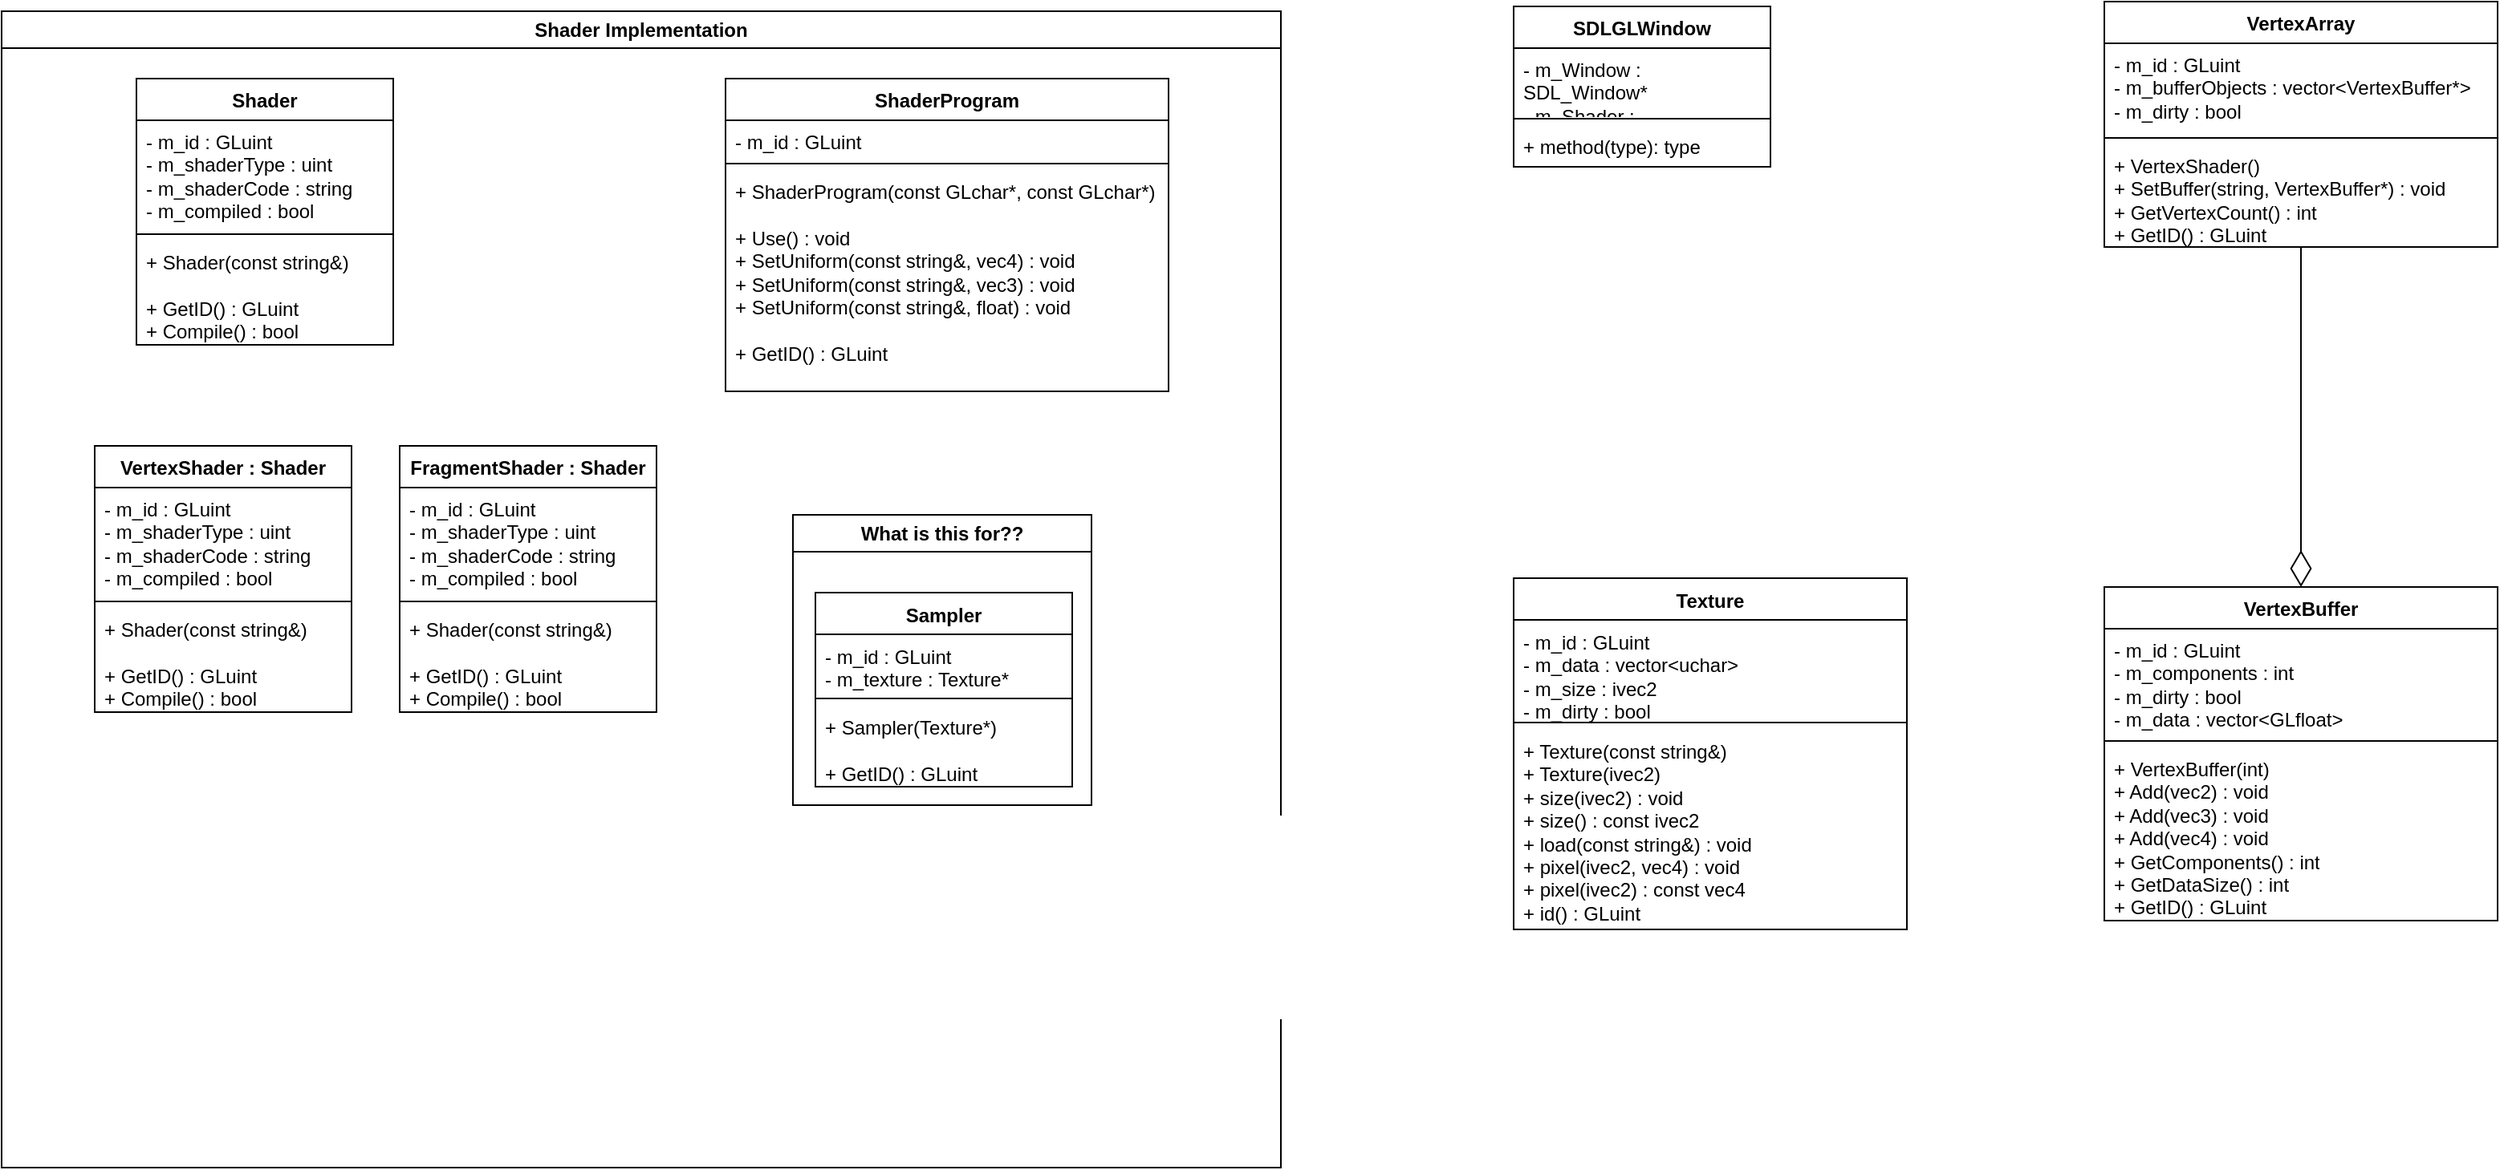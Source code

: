 <mxfile>
    <diagram name="Page-1" id="QG35j7kPHG6dron8eKFu">
        <mxGraphModel dx="2366" dy="671" grid="0" gridSize="10" guides="1" tooltips="1" connect="1" arrows="1" fold="1" page="0" pageScale="1" pageWidth="827" pageHeight="1169" math="0" shadow="0">
            <root>
                <mxCell id="0"/>
                <mxCell id="1" parent="0"/>
                <mxCell id="6eh-BqLAyIL026c5Pfip-1" value="SDLGLWindow" style="swimlane;fontStyle=1;align=center;verticalAlign=top;childLayout=stackLayout;horizontal=1;startSize=26;horizontalStack=0;resizeParent=1;resizeParentMax=0;resizeLast=0;collapsible=1;marginBottom=0;whiteSpace=wrap;html=1;" parent="1" vertex="1">
                    <mxGeometry x="87" y="196" width="160" height="100" as="geometry"/>
                </mxCell>
                <mxCell id="6eh-BqLAyIL026c5Pfip-2" value="- m_Window : SDL_Window*&lt;div&gt;- m_Shader : ShaderProgram&lt;/div&gt;&lt;div&gt;-&amp;nbsp;&lt;/div&gt;" style="text;strokeColor=none;fillColor=none;align=left;verticalAlign=top;spacingLeft=4;spacingRight=4;overflow=hidden;rotatable=0;points=[[0,0.5],[1,0.5]];portConstraint=eastwest;whiteSpace=wrap;html=1;" parent="6eh-BqLAyIL026c5Pfip-1" vertex="1">
                    <mxGeometry y="26" width="160" height="40" as="geometry"/>
                </mxCell>
                <mxCell id="6eh-BqLAyIL026c5Pfip-3" value="" style="line;strokeWidth=1;fillColor=none;align=left;verticalAlign=middle;spacingTop=-1;spacingLeft=3;spacingRight=3;rotatable=0;labelPosition=right;points=[];portConstraint=eastwest;strokeColor=inherit;" parent="6eh-BqLAyIL026c5Pfip-1" vertex="1">
                    <mxGeometry y="66" width="160" height="8" as="geometry"/>
                </mxCell>
                <mxCell id="6eh-BqLAyIL026c5Pfip-4" value="+ method(type): type" style="text;strokeColor=none;fillColor=none;align=left;verticalAlign=top;spacingLeft=4;spacingRight=4;overflow=hidden;rotatable=0;points=[[0,0.5],[1,0.5]];portConstraint=eastwest;whiteSpace=wrap;html=1;" parent="6eh-BqLAyIL026c5Pfip-1" vertex="1">
                    <mxGeometry y="74" width="160" height="26" as="geometry"/>
                </mxCell>
                <mxCell id="6eh-BqLAyIL026c5Pfip-14" style="edgeStyle=orthogonalEdgeStyle;rounded=0;orthogonalLoop=1;jettySize=auto;html=1;endArrow=diamondThin;endFill=0;endSize=20;" parent="1" source="6eh-BqLAyIL026c5Pfip-5" target="6eh-BqLAyIL026c5Pfip-9" edge="1">
                    <mxGeometry relative="1" as="geometry"/>
                </mxCell>
                <mxCell id="6eh-BqLAyIL026c5Pfip-5" value="VertexArray" style="swimlane;fontStyle=1;align=center;verticalAlign=top;childLayout=stackLayout;horizontal=1;startSize=26;horizontalStack=0;resizeParent=1;resizeParentMax=0;resizeLast=0;collapsible=1;marginBottom=0;whiteSpace=wrap;html=1;" parent="1" vertex="1">
                    <mxGeometry x="455" y="193" width="245" height="153" as="geometry"/>
                </mxCell>
                <mxCell id="6eh-BqLAyIL026c5Pfip-6" value="- m_id : GLuint&lt;div&gt;- m_bufferObjects : vector&amp;lt;VertexBuffer*&amp;gt;&lt;/div&gt;&lt;div&gt;- m_dirty : bool&lt;/div&gt;" style="text;strokeColor=none;fillColor=none;align=left;verticalAlign=top;spacingLeft=4;spacingRight=4;overflow=hidden;rotatable=0;points=[[0,0.5],[1,0.5]];portConstraint=eastwest;whiteSpace=wrap;html=1;" parent="6eh-BqLAyIL026c5Pfip-5" vertex="1">
                    <mxGeometry y="26" width="245" height="55" as="geometry"/>
                </mxCell>
                <mxCell id="6eh-BqLAyIL026c5Pfip-7" value="" style="line;strokeWidth=1;fillColor=none;align=left;verticalAlign=middle;spacingTop=-1;spacingLeft=3;spacingRight=3;rotatable=0;labelPosition=right;points=[];portConstraint=eastwest;strokeColor=inherit;" parent="6eh-BqLAyIL026c5Pfip-5" vertex="1">
                    <mxGeometry y="81" width="245" height="8" as="geometry"/>
                </mxCell>
                <mxCell id="6eh-BqLAyIL026c5Pfip-8" value="+ VertexShader()&lt;div&gt;+ SetBuffer(string, VertexBuffer*) : void&lt;/div&gt;&lt;div&gt;+ GetVertexCount() : int&lt;/div&gt;&lt;div&gt;+ GetID() : GLuint&lt;/div&gt;" style="text;strokeColor=none;fillColor=none;align=left;verticalAlign=top;spacingLeft=4;spacingRight=4;overflow=hidden;rotatable=0;points=[[0,0.5],[1,0.5]];portConstraint=eastwest;whiteSpace=wrap;html=1;" parent="6eh-BqLAyIL026c5Pfip-5" vertex="1">
                    <mxGeometry y="89" width="245" height="64" as="geometry"/>
                </mxCell>
                <mxCell id="6eh-BqLAyIL026c5Pfip-9" value="VertexBuffer" style="swimlane;fontStyle=1;align=center;verticalAlign=top;childLayout=stackLayout;horizontal=1;startSize=26;horizontalStack=0;resizeParent=1;resizeParentMax=0;resizeLast=0;collapsible=1;marginBottom=0;whiteSpace=wrap;html=1;" parent="1" vertex="1">
                    <mxGeometry x="455" y="558" width="245" height="208" as="geometry"/>
                </mxCell>
                <mxCell id="6eh-BqLAyIL026c5Pfip-10" value="- m_id : GLuint&lt;div&gt;- m_components : int&lt;/div&gt;&lt;div&gt;- m_dirty : bool&lt;/div&gt;&lt;div&gt;- m_data : vector&amp;lt;GLfloat&amp;gt;&lt;/div&gt;" style="text;strokeColor=none;fillColor=none;align=left;verticalAlign=top;spacingLeft=4;spacingRight=4;overflow=hidden;rotatable=0;points=[[0,0.5],[1,0.5]];portConstraint=eastwest;whiteSpace=wrap;html=1;" parent="6eh-BqLAyIL026c5Pfip-9" vertex="1">
                    <mxGeometry y="26" width="245" height="66" as="geometry"/>
                </mxCell>
                <mxCell id="6eh-BqLAyIL026c5Pfip-11" value="" style="line;strokeWidth=1;fillColor=none;align=left;verticalAlign=middle;spacingTop=-1;spacingLeft=3;spacingRight=3;rotatable=0;labelPosition=right;points=[];portConstraint=eastwest;strokeColor=inherit;" parent="6eh-BqLAyIL026c5Pfip-9" vertex="1">
                    <mxGeometry y="92" width="245" height="8" as="geometry"/>
                </mxCell>
                <mxCell id="6eh-BqLAyIL026c5Pfip-12" value="+ VertexBuffer(int)&lt;div&gt;+ Add(vec2) : void&lt;/div&gt;&lt;div&gt;+ Add(vec3) : void&lt;/div&gt;&lt;div&gt;+ Add(vec4) : void&lt;/div&gt;&lt;div&gt;+ GetComponents() : int&lt;/div&gt;&lt;div&gt;+ GetDataSize() : int&lt;/div&gt;&lt;div&gt;+ GetID() : GLuint&lt;/div&gt;" style="text;strokeColor=none;fillColor=none;align=left;verticalAlign=top;spacingLeft=4;spacingRight=4;overflow=hidden;rotatable=0;points=[[0,0.5],[1,0.5]];portConstraint=eastwest;whiteSpace=wrap;html=1;" parent="6eh-BqLAyIL026c5Pfip-9" vertex="1">
                    <mxGeometry y="100" width="245" height="108" as="geometry"/>
                </mxCell>
                <mxCell id="6eh-BqLAyIL026c5Pfip-15" value="Texture" style="swimlane;fontStyle=1;align=center;verticalAlign=top;childLayout=stackLayout;horizontal=1;startSize=26;horizontalStack=0;resizeParent=1;resizeParentMax=0;resizeLast=0;collapsible=1;marginBottom=0;whiteSpace=wrap;html=1;" parent="1" vertex="1">
                    <mxGeometry x="87" y="552.5" width="245" height="219" as="geometry"/>
                </mxCell>
                <mxCell id="6eh-BqLAyIL026c5Pfip-16" value="- m_id : GLuint&lt;div&gt;- m_data : vector&amp;lt;uchar&amp;gt;&lt;/div&gt;&lt;div&gt;- m_size : ivec2&lt;/div&gt;&lt;div&gt;- m_dirty : bool&lt;/div&gt;" style="text;strokeColor=none;fillColor=none;align=left;verticalAlign=top;spacingLeft=4;spacingRight=4;overflow=hidden;rotatable=0;points=[[0,0.5],[1,0.5]];portConstraint=eastwest;whiteSpace=wrap;html=1;" parent="6eh-BqLAyIL026c5Pfip-15" vertex="1">
                    <mxGeometry y="26" width="245" height="60" as="geometry"/>
                </mxCell>
                <mxCell id="6eh-BqLAyIL026c5Pfip-17" value="" style="line;strokeWidth=1;fillColor=none;align=left;verticalAlign=middle;spacingTop=-1;spacingLeft=3;spacingRight=3;rotatable=0;labelPosition=right;points=[];portConstraint=eastwest;strokeColor=inherit;" parent="6eh-BqLAyIL026c5Pfip-15" vertex="1">
                    <mxGeometry y="86" width="245" height="8" as="geometry"/>
                </mxCell>
                <mxCell id="6eh-BqLAyIL026c5Pfip-18" value="+ Texture(const string&amp;amp;)&lt;div&gt;+ Texture(ivec2)&lt;/div&gt;&lt;div&gt;+ size(ivec2) : void&lt;/div&gt;&lt;div&gt;+ size() : const ivec2&lt;/div&gt;&lt;div&gt;+ load(const string&amp;amp;) : void&lt;/div&gt;&lt;div&gt;+ pixel(ivec2, vec4) : void&lt;/div&gt;&lt;div&gt;+ pixel(ivec2) : const vec4&lt;/div&gt;&lt;div&gt;+ id() : GLuint&lt;/div&gt;" style="text;strokeColor=none;fillColor=none;align=left;verticalAlign=top;spacingLeft=4;spacingRight=4;overflow=hidden;rotatable=0;points=[[0,0.5],[1,0.5]];portConstraint=eastwest;whiteSpace=wrap;html=1;" parent="6eh-BqLAyIL026c5Pfip-15" vertex="1">
                    <mxGeometry y="94" width="245" height="125" as="geometry"/>
                </mxCell>
                <mxCell id="6eh-BqLAyIL026c5Pfip-31" value="Shader Implementation" style="swimlane;whiteSpace=wrap;html=1;" parent="1" vertex="1">
                    <mxGeometry x="-855" y="199" width="797" height="721" as="geometry"/>
                </mxCell>
                <mxCell id="6eh-BqLAyIL026c5Pfip-27" value="Shader" style="swimlane;fontStyle=1;align=center;verticalAlign=top;childLayout=stackLayout;horizontal=1;startSize=26;horizontalStack=0;resizeParent=1;resizeParentMax=0;resizeLast=0;collapsible=1;marginBottom=0;whiteSpace=wrap;html=1;" parent="6eh-BqLAyIL026c5Pfip-31" vertex="1">
                    <mxGeometry x="84" y="42" width="160" height="166" as="geometry"/>
                </mxCell>
                <mxCell id="6eh-BqLAyIL026c5Pfip-28" value="- m_id : GLuint&lt;div&gt;- m_shaderType : uint&lt;br&gt;&lt;div&gt;- m_shaderCode : string&lt;/div&gt;&lt;div&gt;- m_compiled : bool&lt;/div&gt;&lt;/div&gt;" style="text;strokeColor=none;fillColor=none;align=left;verticalAlign=top;spacingLeft=4;spacingRight=4;overflow=hidden;rotatable=0;points=[[0,0.5],[1,0.5]];portConstraint=eastwest;whiteSpace=wrap;html=1;" parent="6eh-BqLAyIL026c5Pfip-27" vertex="1">
                    <mxGeometry y="26" width="160" height="67" as="geometry"/>
                </mxCell>
                <mxCell id="6eh-BqLAyIL026c5Pfip-29" value="" style="line;strokeWidth=1;fillColor=none;align=left;verticalAlign=middle;spacingTop=-1;spacingLeft=3;spacingRight=3;rotatable=0;labelPosition=right;points=[];portConstraint=eastwest;strokeColor=inherit;" parent="6eh-BqLAyIL026c5Pfip-27" vertex="1">
                    <mxGeometry y="93" width="160" height="8" as="geometry"/>
                </mxCell>
                <mxCell id="6eh-BqLAyIL026c5Pfip-30" value="+ Shader(const string&amp;amp;)&lt;div&gt;&lt;br&gt;&lt;/div&gt;&lt;div&gt;+ GetID() : GLuint&lt;/div&gt;&lt;div&gt;+ Compile() : bool&lt;/div&gt;" style="text;strokeColor=none;fillColor=none;align=left;verticalAlign=top;spacingLeft=4;spacingRight=4;overflow=hidden;rotatable=0;points=[[0,0.5],[1,0.5]];portConstraint=eastwest;whiteSpace=wrap;html=1;" parent="6eh-BqLAyIL026c5Pfip-27" vertex="1">
                    <mxGeometry y="101" width="160" height="65" as="geometry"/>
                </mxCell>
                <mxCell id="6eh-BqLAyIL026c5Pfip-19" value="ShaderProgram" style="swimlane;fontStyle=1;align=center;verticalAlign=top;childLayout=stackLayout;horizontal=1;startSize=26;horizontalStack=0;resizeParent=1;resizeParentMax=0;resizeLast=0;collapsible=1;marginBottom=0;whiteSpace=wrap;html=1;" parent="6eh-BqLAyIL026c5Pfip-31" vertex="1">
                    <mxGeometry x="451" y="42" width="276" height="195" as="geometry"/>
                </mxCell>
                <mxCell id="6eh-BqLAyIL026c5Pfip-20" value="- m_id : GLuint" style="text;strokeColor=none;fillColor=none;align=left;verticalAlign=top;spacingLeft=4;spacingRight=4;overflow=hidden;rotatable=0;points=[[0,0.5],[1,0.5]];portConstraint=eastwest;whiteSpace=wrap;html=1;" parent="6eh-BqLAyIL026c5Pfip-19" vertex="1">
                    <mxGeometry y="26" width="276" height="23" as="geometry"/>
                </mxCell>
                <mxCell id="6eh-BqLAyIL026c5Pfip-21" value="" style="line;strokeWidth=1;fillColor=none;align=left;verticalAlign=middle;spacingTop=-1;spacingLeft=3;spacingRight=3;rotatable=0;labelPosition=right;points=[];portConstraint=eastwest;strokeColor=inherit;" parent="6eh-BqLAyIL026c5Pfip-19" vertex="1">
                    <mxGeometry y="49" width="276" height="8" as="geometry"/>
                </mxCell>
                <mxCell id="6eh-BqLAyIL026c5Pfip-22" value="+ ShaderProgram(const GLchar*, const GLchar*)&lt;div&gt;&lt;br&gt;&lt;/div&gt;&lt;div&gt;+ Use() : void&lt;/div&gt;&lt;div&gt;+ SetUniform(const string&amp;amp;, vec4) : void&lt;/div&gt;+ SetUniform(const string&amp;amp;, vec3) : void&lt;div&gt;+ SetUniform(const string&amp;amp;, float) : void&lt;/div&gt;&lt;div&gt;&lt;br&gt;&lt;/div&gt;&lt;div&gt;+ GetID() : GLuint&lt;/div&gt;" style="text;strokeColor=none;fillColor=none;align=left;verticalAlign=top;spacingLeft=4;spacingRight=4;overflow=hidden;rotatable=0;points=[[0,0.5],[1,0.5]];portConstraint=eastwest;whiteSpace=wrap;html=1;" parent="6eh-BqLAyIL026c5Pfip-19" vertex="1">
                    <mxGeometry y="57" width="276" height="138" as="geometry"/>
                </mxCell>
                <mxCell id="6eh-BqLAyIL026c5Pfip-32" value="VertexShader : Shader" style="swimlane;fontStyle=1;align=center;verticalAlign=top;childLayout=stackLayout;horizontal=1;startSize=26;horizontalStack=0;resizeParent=1;resizeParentMax=0;resizeLast=0;collapsible=1;marginBottom=0;whiteSpace=wrap;html=1;" parent="6eh-BqLAyIL026c5Pfip-31" vertex="1">
                    <mxGeometry x="58" y="271" width="160" height="166" as="geometry"/>
                </mxCell>
                <mxCell id="6eh-BqLAyIL026c5Pfip-33" value="- m_id : GLuint&lt;div&gt;- m_shaderType : uint&lt;br&gt;&lt;div&gt;- m_shaderCode : string&lt;/div&gt;&lt;div&gt;- m_compiled : bool&lt;/div&gt;&lt;/div&gt;" style="text;strokeColor=none;fillColor=none;align=left;verticalAlign=top;spacingLeft=4;spacingRight=4;overflow=hidden;rotatable=0;points=[[0,0.5],[1,0.5]];portConstraint=eastwest;whiteSpace=wrap;html=1;" parent="6eh-BqLAyIL026c5Pfip-32" vertex="1">
                    <mxGeometry y="26" width="160" height="67" as="geometry"/>
                </mxCell>
                <mxCell id="6eh-BqLAyIL026c5Pfip-34" value="" style="line;strokeWidth=1;fillColor=none;align=left;verticalAlign=middle;spacingTop=-1;spacingLeft=3;spacingRight=3;rotatable=0;labelPosition=right;points=[];portConstraint=eastwest;strokeColor=inherit;" parent="6eh-BqLAyIL026c5Pfip-32" vertex="1">
                    <mxGeometry y="93" width="160" height="8" as="geometry"/>
                </mxCell>
                <mxCell id="6eh-BqLAyIL026c5Pfip-35" value="+ Shader(const string&amp;amp;)&lt;div&gt;&lt;br&gt;&lt;/div&gt;&lt;div&gt;+ GetID() : GLuint&lt;/div&gt;&lt;div&gt;+ Compile() : bool&lt;/div&gt;" style="text;strokeColor=none;fillColor=none;align=left;verticalAlign=top;spacingLeft=4;spacingRight=4;overflow=hidden;rotatable=0;points=[[0,0.5],[1,0.5]];portConstraint=eastwest;whiteSpace=wrap;html=1;" parent="6eh-BqLAyIL026c5Pfip-32" vertex="1">
                    <mxGeometry y="101" width="160" height="65" as="geometry"/>
                </mxCell>
                <mxCell id="6eh-BqLAyIL026c5Pfip-36" value="FragmentShader : Shader" style="swimlane;fontStyle=1;align=center;verticalAlign=top;childLayout=stackLayout;horizontal=1;startSize=26;horizontalStack=0;resizeParent=1;resizeParentMax=0;resizeLast=0;collapsible=1;marginBottom=0;whiteSpace=wrap;html=1;" parent="6eh-BqLAyIL026c5Pfip-31" vertex="1">
                    <mxGeometry x="248" y="271" width="160" height="166" as="geometry"/>
                </mxCell>
                <mxCell id="6eh-BqLAyIL026c5Pfip-37" value="- m_id : GLuint&lt;div&gt;- m_shaderType : uint&lt;br&gt;&lt;div&gt;- m_shaderCode : string&lt;/div&gt;&lt;div&gt;- m_compiled : bool&lt;/div&gt;&lt;/div&gt;" style="text;strokeColor=none;fillColor=none;align=left;verticalAlign=top;spacingLeft=4;spacingRight=4;overflow=hidden;rotatable=0;points=[[0,0.5],[1,0.5]];portConstraint=eastwest;whiteSpace=wrap;html=1;" parent="6eh-BqLAyIL026c5Pfip-36" vertex="1">
                    <mxGeometry y="26" width="160" height="67" as="geometry"/>
                </mxCell>
                <mxCell id="6eh-BqLAyIL026c5Pfip-38" value="" style="line;strokeWidth=1;fillColor=none;align=left;verticalAlign=middle;spacingTop=-1;spacingLeft=3;spacingRight=3;rotatable=0;labelPosition=right;points=[];portConstraint=eastwest;strokeColor=inherit;" parent="6eh-BqLAyIL026c5Pfip-36" vertex="1">
                    <mxGeometry y="93" width="160" height="8" as="geometry"/>
                </mxCell>
                <mxCell id="6eh-BqLAyIL026c5Pfip-39" value="+ Shader(const string&amp;amp;)&lt;div&gt;&lt;br&gt;&lt;/div&gt;&lt;div&gt;+ GetID() : GLuint&lt;/div&gt;&lt;div&gt;+ Compile() : bool&lt;/div&gt;" style="text;strokeColor=none;fillColor=none;align=left;verticalAlign=top;spacingLeft=4;spacingRight=4;overflow=hidden;rotatable=0;points=[[0,0.5],[1,0.5]];portConstraint=eastwest;whiteSpace=wrap;html=1;" parent="6eh-BqLAyIL026c5Pfip-36" vertex="1">
                    <mxGeometry y="101" width="160" height="65" as="geometry"/>
                </mxCell>
                <mxCell id="6eh-BqLAyIL026c5Pfip-40" value="What is this for??" style="swimlane;whiteSpace=wrap;html=1;" parent="6eh-BqLAyIL026c5Pfip-31" vertex="1">
                    <mxGeometry x="493" y="314" width="186" height="181" as="geometry"/>
                </mxCell>
                <mxCell id="6eh-BqLAyIL026c5Pfip-23" value="Sampler" style="swimlane;fontStyle=1;align=center;verticalAlign=top;childLayout=stackLayout;horizontal=1;startSize=26;horizontalStack=0;resizeParent=1;resizeParentMax=0;resizeLast=0;collapsible=1;marginBottom=0;whiteSpace=wrap;html=1;" parent="6eh-BqLAyIL026c5Pfip-40" vertex="1">
                    <mxGeometry x="14" y="48.5" width="160" height="121" as="geometry"/>
                </mxCell>
                <mxCell id="6eh-BqLAyIL026c5Pfip-24" value="- m_id : GLuint&lt;div&gt;- m_texture : Texture*&lt;/div&gt;" style="text;strokeColor=none;fillColor=none;align=left;verticalAlign=top;spacingLeft=4;spacingRight=4;overflow=hidden;rotatable=0;points=[[0,0.5],[1,0.5]];portConstraint=eastwest;whiteSpace=wrap;html=1;" parent="6eh-BqLAyIL026c5Pfip-23" vertex="1">
                    <mxGeometry y="26" width="160" height="36" as="geometry"/>
                </mxCell>
                <mxCell id="6eh-BqLAyIL026c5Pfip-25" value="" style="line;strokeWidth=1;fillColor=none;align=left;verticalAlign=middle;spacingTop=-1;spacingLeft=3;spacingRight=3;rotatable=0;labelPosition=right;points=[];portConstraint=eastwest;strokeColor=inherit;" parent="6eh-BqLAyIL026c5Pfip-23" vertex="1">
                    <mxGeometry y="62" width="160" height="8" as="geometry"/>
                </mxCell>
                <mxCell id="6eh-BqLAyIL026c5Pfip-26" value="+ Sampler(Texture*)&lt;div&gt;&lt;br&gt;&lt;/div&gt;&lt;div&gt;+ GetID() : GLuint&lt;/div&gt;" style="text;strokeColor=none;fillColor=none;align=left;verticalAlign=top;spacingLeft=4;spacingRight=4;overflow=hidden;rotatable=0;points=[[0,0.5],[1,0.5]];portConstraint=eastwest;whiteSpace=wrap;html=1;" parent="6eh-BqLAyIL026c5Pfip-23" vertex="1">
                    <mxGeometry y="70" width="160" height="51" as="geometry"/>
                </mxCell>
            </root>
        </mxGraphModel>
    </diagram>
</mxfile>